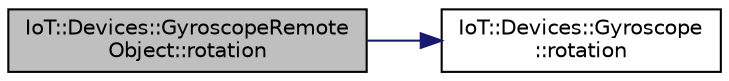 digraph "IoT::Devices::GyroscopeRemoteObject::rotation"
{
 // LATEX_PDF_SIZE
  edge [fontname="Helvetica",fontsize="10",labelfontname="Helvetica",labelfontsize="10"];
  node [fontname="Helvetica",fontsize="10",shape=record];
  rankdir="LR";
  Node1 [label="IoT::Devices::GyroscopeRemote\lObject::rotation",height=0.2,width=0.4,color="black", fillcolor="grey75", style="filled", fontcolor="black",tooltip="Returns the TypeId of the class."];
  Node1 -> Node2 [color="midnightblue",fontsize="10",style="solid"];
  Node2 [label="IoT::Devices::Gyroscope\l::rotation",height=0.2,width=0.4,color="black", fillcolor="white", style="filled",URL="$classIoT_1_1Devices_1_1Gyroscope.html#a81d1d2c9ab2fe09048f6715def2bbe08",tooltip="Destroys the Gyroscope."];
}
